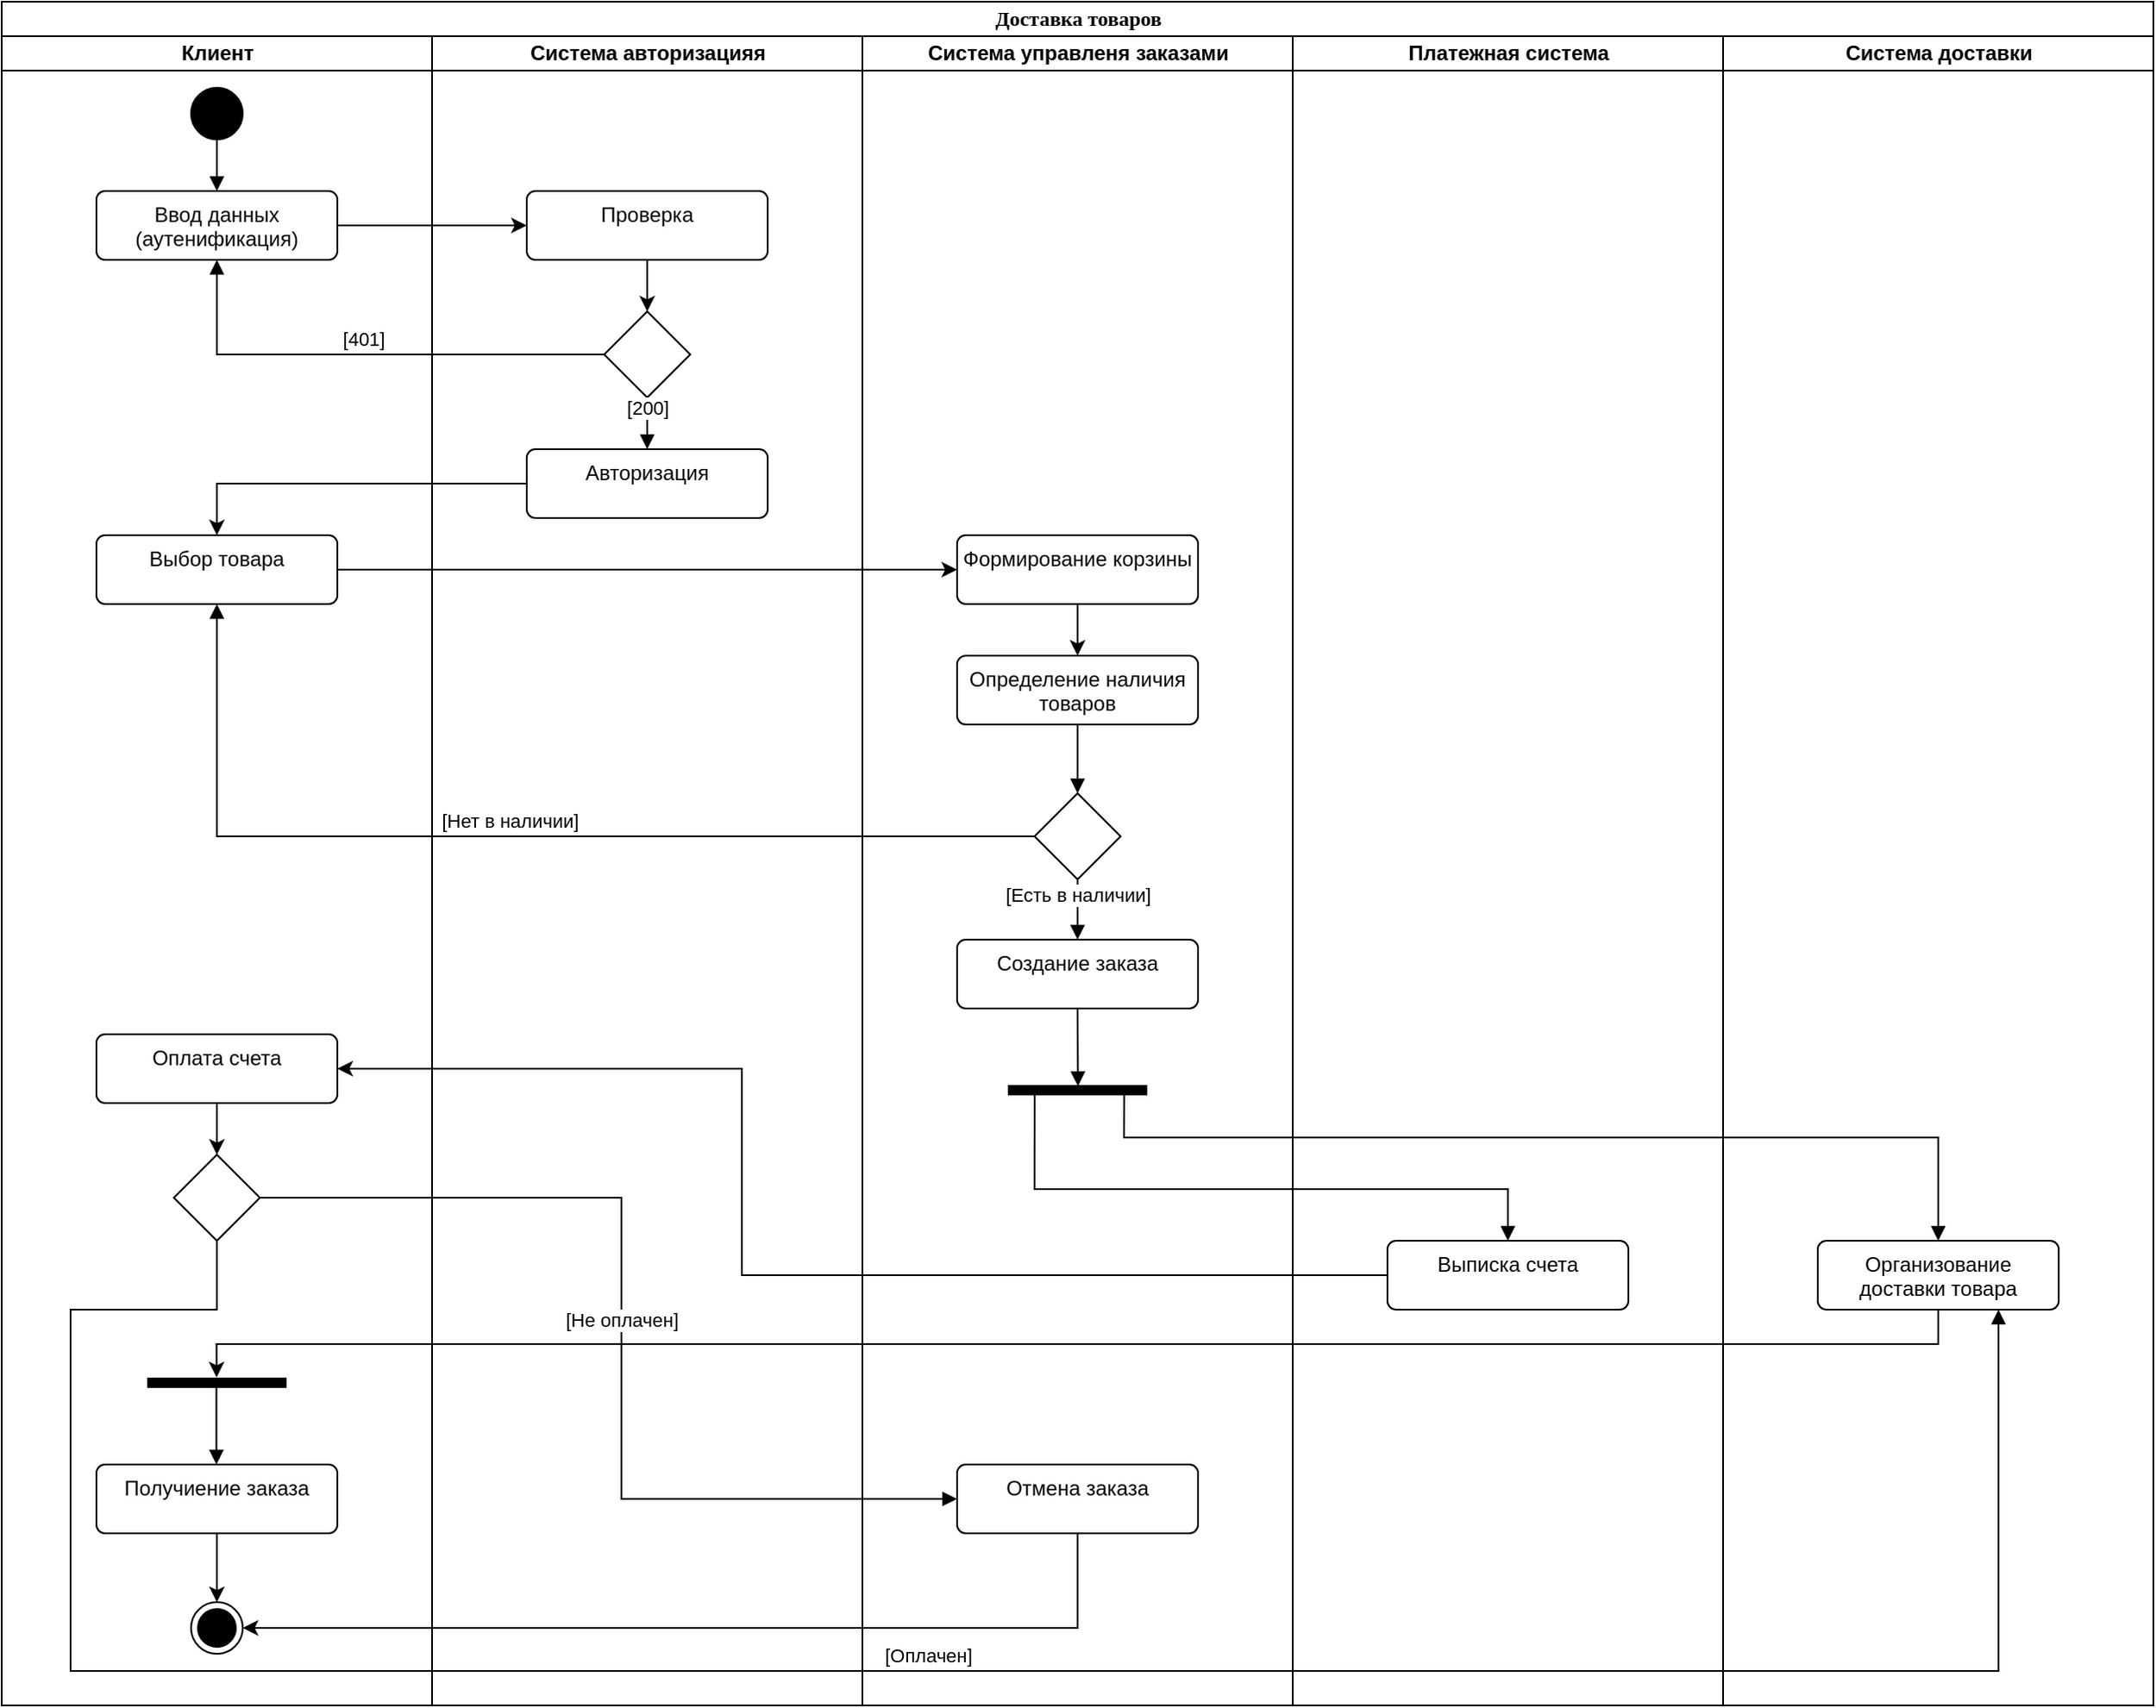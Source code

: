 <mxfile version="24.1.0" type="device">
  <diagram name="Страница — 1" id="q1IAY-B4qqAMLcfFCoJ3">
    <mxGraphModel dx="1400" dy="839" grid="1" gridSize="10" guides="1" tooltips="1" connect="1" arrows="1" fold="1" page="1" pageScale="1" pageWidth="827" pageHeight="1169" math="0" shadow="0">
      <root>
        <mxCell id="0" />
        <mxCell id="1" parent="0" />
        <mxCell id="TzxpcZmJhs_pAKCIsKCq-67" value="Доставка товаров" style="swimlane;html=1;childLayout=stackLayout;startSize=20;rounded=0;shadow=0;comic=0;labelBackgroundColor=none;strokeWidth=1;fontFamily=Verdana;fontSize=12;align=center;" parent="1" vertex="1">
          <mxGeometry x="40" y="20" width="1250" height="990" as="geometry" />
        </mxCell>
        <mxCell id="TzxpcZmJhs_pAKCIsKCq-68" value="Клиент" style="swimlane;html=1;startSize=20;" parent="TzxpcZmJhs_pAKCIsKCq-67" vertex="1">
          <mxGeometry y="20" width="250" height="970" as="geometry" />
        </mxCell>
        <mxCell id="JCybk9MPAl80jpgAVRps-1" value="" style="ellipse;fillColor=strokeColor;html=1;" parent="TzxpcZmJhs_pAKCIsKCq-68" vertex="1">
          <mxGeometry x="110" y="30" width="30" height="30" as="geometry" />
        </mxCell>
        <mxCell id="JCybk9MPAl80jpgAVRps-2" value="Ввод данных (аутенификация)" style="html=1;align=center;verticalAlign=top;rounded=1;absoluteArcSize=1;arcSize=10;dashed=0;whiteSpace=wrap;" parent="TzxpcZmJhs_pAKCIsKCq-68" vertex="1">
          <mxGeometry x="55" y="90" width="140" height="40" as="geometry" />
        </mxCell>
        <mxCell id="JCybk9MPAl80jpgAVRps-10" value="" style="html=1;verticalAlign=bottom;endArrow=block;curved=0;rounded=0;exitX=0.5;exitY=1;exitDx=0;exitDy=0;" parent="TzxpcZmJhs_pAKCIsKCq-68" source="JCybk9MPAl80jpgAVRps-1" target="JCybk9MPAl80jpgAVRps-2" edge="1">
          <mxGeometry width="80" relative="1" as="geometry">
            <mxPoint x="170" y="160" as="sourcePoint" />
            <mxPoint x="160" y="110" as="targetPoint" />
          </mxGeometry>
        </mxCell>
        <mxCell id="JCybk9MPAl80jpgAVRps-12" value="Выбор товара" style="html=1;align=center;verticalAlign=top;rounded=1;absoluteArcSize=1;arcSize=10;dashed=0;whiteSpace=wrap;" parent="TzxpcZmJhs_pAKCIsKCq-68" vertex="1">
          <mxGeometry x="55" y="290" width="140" height="40" as="geometry" />
        </mxCell>
        <mxCell id="TzxpcZmJhs_pAKCIsKCq-121" style="edgeStyle=orthogonalEdgeStyle;rounded=0;orthogonalLoop=1;jettySize=auto;html=1;exitX=0.5;exitY=1;exitDx=0;exitDy=0;entryX=0.5;entryY=0;entryDx=0;entryDy=0;" parent="TzxpcZmJhs_pAKCIsKCq-68" source="TzxpcZmJhs_pAKCIsKCq-4" target="TzxpcZmJhs_pAKCIsKCq-114" edge="1">
          <mxGeometry relative="1" as="geometry" />
        </mxCell>
        <mxCell id="TzxpcZmJhs_pAKCIsKCq-4" value="Оплата счета" style="html=1;align=center;verticalAlign=top;rounded=1;absoluteArcSize=1;arcSize=10;dashed=0;whiteSpace=wrap;" parent="TzxpcZmJhs_pAKCIsKCq-68" vertex="1">
          <mxGeometry x="55" y="580" width="140" height="40" as="geometry" />
        </mxCell>
        <mxCell id="TzxpcZmJhs_pAKCIsKCq-101" style="edgeStyle=orthogonalEdgeStyle;rounded=0;orthogonalLoop=1;jettySize=auto;html=1;exitX=0.5;exitY=1;exitDx=0;exitDy=0;" parent="TzxpcZmJhs_pAKCIsKCq-68" source="TzxpcZmJhs_pAKCIsKCq-94" target="TzxpcZmJhs_pAKCIsKCq-95" edge="1">
          <mxGeometry relative="1" as="geometry" />
        </mxCell>
        <mxCell id="TzxpcZmJhs_pAKCIsKCq-94" value="Получиение заказа" style="html=1;align=center;verticalAlign=top;rounded=1;absoluteArcSize=1;arcSize=10;dashed=0;whiteSpace=wrap;" parent="TzxpcZmJhs_pAKCIsKCq-68" vertex="1">
          <mxGeometry x="55" y="830" width="140" height="40" as="geometry" />
        </mxCell>
        <mxCell id="TzxpcZmJhs_pAKCIsKCq-95" value="" style="ellipse;html=1;shape=endState;fillColor=strokeColor;" parent="TzxpcZmJhs_pAKCIsKCq-68" vertex="1">
          <mxGeometry x="110" y="910" width="30" height="30" as="geometry" />
        </mxCell>
        <mxCell id="TzxpcZmJhs_pAKCIsKCq-96" value="" style="html=1;points=[];perimeter=orthogonalPerimeter;fillColor=strokeColor;direction=south;" parent="TzxpcZmJhs_pAKCIsKCq-68" vertex="1">
          <mxGeometry x="85" y="780" width="80" height="5" as="geometry" />
        </mxCell>
        <mxCell id="TzxpcZmJhs_pAKCIsKCq-100" value="" style="html=1;verticalAlign=bottom;endArrow=block;curved=0;rounded=0;exitX=0.5;exitY=1;exitDx=0;exitDy=0;entryX=0.498;entryY=0;entryDx=0;entryDy=0;entryPerimeter=0;" parent="TzxpcZmJhs_pAKCIsKCq-68" target="TzxpcZmJhs_pAKCIsKCq-94" edge="1">
          <mxGeometry width="80" relative="1" as="geometry">
            <mxPoint x="124.72" y="785" as="sourcePoint" />
            <mxPoint x="124.72" y="825" as="targetPoint" />
          </mxGeometry>
        </mxCell>
        <mxCell id="TzxpcZmJhs_pAKCIsKCq-114" value="" style="rhombus;" parent="TzxpcZmJhs_pAKCIsKCq-68" vertex="1">
          <mxGeometry x="100" y="650" width="50" height="50" as="geometry" />
        </mxCell>
        <mxCell id="TzxpcZmJhs_pAKCIsKCq-69" value="Система авторизацияя" style="swimlane;html=1;startSize=20;" parent="TzxpcZmJhs_pAKCIsKCq-67" vertex="1">
          <mxGeometry x="250" y="20" width="250" height="970" as="geometry" />
        </mxCell>
        <mxCell id="TzxpcZmJhs_pAKCIsKCq-78" style="edgeStyle=orthogonalEdgeStyle;rounded=0;orthogonalLoop=1;jettySize=auto;html=1;exitX=0.5;exitY=1;exitDx=0;exitDy=0;" parent="TzxpcZmJhs_pAKCIsKCq-69" source="JCybk9MPAl80jpgAVRps-3" target="JCybk9MPAl80jpgAVRps-4" edge="1">
          <mxGeometry relative="1" as="geometry" />
        </mxCell>
        <mxCell id="JCybk9MPAl80jpgAVRps-3" value="Проверка" style="html=1;align=center;verticalAlign=top;rounded=1;absoluteArcSize=1;arcSize=10;dashed=0;whiteSpace=wrap;" parent="TzxpcZmJhs_pAKCIsKCq-69" vertex="1">
          <mxGeometry x="55" y="90" width="140" height="40" as="geometry" />
        </mxCell>
        <mxCell id="JCybk9MPAl80jpgAVRps-5" value="Авторизация" style="html=1;align=center;verticalAlign=top;rounded=1;absoluteArcSize=1;arcSize=10;dashed=0;whiteSpace=wrap;" parent="TzxpcZmJhs_pAKCIsKCq-69" vertex="1">
          <mxGeometry x="55" y="240" width="140" height="40" as="geometry" />
        </mxCell>
        <mxCell id="JCybk9MPAl80jpgAVRps-4" value="" style="rhombus;" parent="TzxpcZmJhs_pAKCIsKCq-69" vertex="1">
          <mxGeometry x="100" y="160" width="50" height="50" as="geometry" />
        </mxCell>
        <mxCell id="TzxpcZmJhs_pAKCIsKCq-79" value="[200]" style="html=1;verticalAlign=bottom;endArrow=block;curved=0;rounded=0;exitX=0.5;exitY=1;exitDx=0;exitDy=0;" parent="TzxpcZmJhs_pAKCIsKCq-69" source="JCybk9MPAl80jpgAVRps-4" target="JCybk9MPAl80jpgAVRps-5" edge="1">
          <mxGeometry width="80" relative="1" as="geometry">
            <mxPoint x="120" y="220" as="sourcePoint" />
            <mxPoint x="200" y="220" as="targetPoint" />
          </mxGeometry>
        </mxCell>
        <mxCell id="TzxpcZmJhs_pAKCIsKCq-77" style="edgeStyle=orthogonalEdgeStyle;rounded=0;orthogonalLoop=1;jettySize=auto;html=1;exitX=1;exitY=0.5;exitDx=0;exitDy=0;entryX=0;entryY=0.5;entryDx=0;entryDy=0;" parent="TzxpcZmJhs_pAKCIsKCq-67" source="JCybk9MPAl80jpgAVRps-2" target="JCybk9MPAl80jpgAVRps-3" edge="1">
          <mxGeometry relative="1" as="geometry" />
        </mxCell>
        <mxCell id="TzxpcZmJhs_pAKCIsKCq-80" value="[401]" style="html=1;verticalAlign=bottom;endArrow=block;curved=0;rounded=0;exitX=0;exitY=0.5;exitDx=0;exitDy=0;entryX=0.5;entryY=1;entryDx=0;entryDy=0;entryPerimeter=0;" parent="TzxpcZmJhs_pAKCIsKCq-67" source="JCybk9MPAl80jpgAVRps-4" target="JCybk9MPAl80jpgAVRps-2" edge="1">
          <mxGeometry width="80" relative="1" as="geometry">
            <mxPoint x="370" y="240" as="sourcePoint" />
            <mxPoint x="450" y="240" as="targetPoint" />
            <Array as="points">
              <mxPoint x="125" y="205" />
            </Array>
          </mxGeometry>
        </mxCell>
        <mxCell id="TzxpcZmJhs_pAKCIsKCq-81" style="edgeStyle=orthogonalEdgeStyle;rounded=0;orthogonalLoop=1;jettySize=auto;html=1;exitX=0;exitY=0.5;exitDx=0;exitDy=0;entryX=0.5;entryY=0;entryDx=0;entryDy=0;" parent="TzxpcZmJhs_pAKCIsKCq-67" source="JCybk9MPAl80jpgAVRps-5" target="JCybk9MPAl80jpgAVRps-12" edge="1">
          <mxGeometry relative="1" as="geometry" />
        </mxCell>
        <mxCell id="TzxpcZmJhs_pAKCIsKCq-82" style="edgeStyle=orthogonalEdgeStyle;rounded=0;orthogonalLoop=1;jettySize=auto;html=1;exitX=1;exitY=0.5;exitDx=0;exitDy=0;" parent="TzxpcZmJhs_pAKCIsKCq-67" source="JCybk9MPAl80jpgAVRps-12" target="JCybk9MPAl80jpgAVRps-13" edge="1">
          <mxGeometry relative="1" as="geometry" />
        </mxCell>
        <mxCell id="TzxpcZmJhs_pAKCIsKCq-70" value="Система управленя заказами" style="swimlane;html=1;startSize=20;" parent="TzxpcZmJhs_pAKCIsKCq-67" vertex="1">
          <mxGeometry x="500" y="20" width="250" height="970" as="geometry" />
        </mxCell>
        <mxCell id="TzxpcZmJhs_pAKCIsKCq-85" style="edgeStyle=orthogonalEdgeStyle;rounded=0;orthogonalLoop=1;jettySize=auto;html=1;exitX=0.5;exitY=1;exitDx=0;exitDy=0;" parent="TzxpcZmJhs_pAKCIsKCq-70" source="JCybk9MPAl80jpgAVRps-13" target="JCybk9MPAl80jpgAVRps-14" edge="1">
          <mxGeometry relative="1" as="geometry" />
        </mxCell>
        <mxCell id="JCybk9MPAl80jpgAVRps-13" value="Формирование корзины" style="html=1;align=center;verticalAlign=top;rounded=1;absoluteArcSize=1;arcSize=10;dashed=0;whiteSpace=wrap;" parent="TzxpcZmJhs_pAKCIsKCq-70" vertex="1">
          <mxGeometry x="55" y="290" width="140" height="40" as="geometry" />
        </mxCell>
        <mxCell id="JCybk9MPAl80jpgAVRps-14" value="Определение наличия товаров" style="html=1;align=center;verticalAlign=top;rounded=1;absoluteArcSize=1;arcSize=10;dashed=0;whiteSpace=wrap;" parent="TzxpcZmJhs_pAKCIsKCq-70" vertex="1">
          <mxGeometry x="55" y="360" width="140" height="40" as="geometry" />
        </mxCell>
        <mxCell id="JCybk9MPAl80jpgAVRps-15" value="" style="rhombus;" parent="TzxpcZmJhs_pAKCIsKCq-70" vertex="1">
          <mxGeometry x="100" y="440" width="50" height="50" as="geometry" />
        </mxCell>
        <mxCell id="JCybk9MPAl80jpgAVRps-22" value="" style="html=1;verticalAlign=bottom;endArrow=block;curved=0;rounded=0;exitX=0.5;exitY=1;exitDx=0;exitDy=0;entryX=0.5;entryY=0;entryDx=0;entryDy=0;" parent="TzxpcZmJhs_pAKCIsKCq-70" source="JCybk9MPAl80jpgAVRps-14" target="JCybk9MPAl80jpgAVRps-15" edge="1">
          <mxGeometry width="80" relative="1" as="geometry">
            <mxPoint x="-195" y="410" as="sourcePoint" />
            <mxPoint x="-115" y="410" as="targetPoint" />
          </mxGeometry>
        </mxCell>
        <mxCell id="TzxpcZmJhs_pAKCIsKCq-1" value="Создание заказа" style="html=1;align=center;verticalAlign=top;rounded=1;absoluteArcSize=1;arcSize=10;dashed=0;whiteSpace=wrap;" parent="TzxpcZmJhs_pAKCIsKCq-70" vertex="1">
          <mxGeometry x="55" y="525" width="140" height="40" as="geometry" />
        </mxCell>
        <mxCell id="TzxpcZmJhs_pAKCIsKCq-2" value="[Есть в наличии]" style="html=1;verticalAlign=bottom;endArrow=block;curved=0;rounded=0;exitX=0.5;exitY=1;exitDx=0;exitDy=0;entryX=0.5;entryY=0;entryDx=0;entryDy=0;" parent="TzxpcZmJhs_pAKCIsKCq-70" source="JCybk9MPAl80jpgAVRps-15" target="TzxpcZmJhs_pAKCIsKCq-1" edge="1">
          <mxGeometry width="80" relative="1" as="geometry">
            <mxPoint x="-185" y="470" as="sourcePoint" />
            <mxPoint x="-105" y="470" as="targetPoint" />
          </mxGeometry>
        </mxCell>
        <mxCell id="TzxpcZmJhs_pAKCIsKCq-87" value="" style="html=1;points=[];perimeter=orthogonalPerimeter;fillColor=strokeColor;direction=south;" parent="TzxpcZmJhs_pAKCIsKCq-70" vertex="1">
          <mxGeometry x="85" y="610" width="80" height="5" as="geometry" />
        </mxCell>
        <mxCell id="TzxpcZmJhs_pAKCIsKCq-89" value="" style="html=1;verticalAlign=bottom;endArrow=block;curved=0;rounded=0;exitX=0.5;exitY=1;exitDx=0;exitDy=0;entryX=0.038;entryY=0.497;entryDx=0;entryDy=0;entryPerimeter=0;" parent="TzxpcZmJhs_pAKCIsKCq-70" source="TzxpcZmJhs_pAKCIsKCq-1" target="TzxpcZmJhs_pAKCIsKCq-87" edge="1">
          <mxGeometry width="80" relative="1" as="geometry">
            <mxPoint x="120" y="590" as="sourcePoint" />
            <mxPoint x="190" y="640" as="targetPoint" />
          </mxGeometry>
        </mxCell>
        <mxCell id="TzxpcZmJhs_pAKCIsKCq-112" value="Отмена заказа" style="html=1;align=center;verticalAlign=top;rounded=1;absoluteArcSize=1;arcSize=10;dashed=0;whiteSpace=wrap;" parent="TzxpcZmJhs_pAKCIsKCq-70" vertex="1">
          <mxGeometry x="55" y="830" width="140" height="40" as="geometry" />
        </mxCell>
        <mxCell id="TzxpcZmJhs_pAKCIsKCq-102" value="Lane 3" style="swimlane;html=1;startSize=20;" parent="TzxpcZmJhs_pAKCIsKCq-67" vertex="1">
          <mxGeometry x="750" y="20" width="250" height="970" as="geometry" />
        </mxCell>
        <mxCell id="TzxpcZmJhs_pAKCIsKCq-122" value="[Не оплачен]" style="html=1;verticalAlign=bottom;endArrow=block;curved=0;rounded=0;exitX=1;exitY=0.5;exitDx=0;exitDy=0;entryX=0;entryY=0.5;entryDx=0;entryDy=0;" parent="TzxpcZmJhs_pAKCIsKCq-67" source="TzxpcZmJhs_pAKCIsKCq-114" target="TzxpcZmJhs_pAKCIsKCq-112" edge="1">
          <mxGeometry width="80" relative="1" as="geometry">
            <mxPoint x="360" y="660" as="sourcePoint" />
            <mxPoint x="440" y="660" as="targetPoint" />
            <Array as="points">
              <mxPoint x="360" y="695" />
              <mxPoint x="360" y="870" />
            </Array>
          </mxGeometry>
        </mxCell>
        <mxCell id="TzxpcZmJhs_pAKCIsKCq-124" style="edgeStyle=orthogonalEdgeStyle;rounded=0;orthogonalLoop=1;jettySize=auto;html=1;exitX=0.5;exitY=1;exitDx=0;exitDy=0;entryX=1;entryY=0.5;entryDx=0;entryDy=0;" parent="TzxpcZmJhs_pAKCIsKCq-67" source="TzxpcZmJhs_pAKCIsKCq-112" target="TzxpcZmJhs_pAKCIsKCq-95" edge="1">
          <mxGeometry relative="1" as="geometry" />
        </mxCell>
        <mxCell id="TzxpcZmJhs_pAKCIsKCq-113" value="[Нет в наличии]" style="html=1;verticalAlign=bottom;endArrow=block;curved=0;rounded=0;exitX=0;exitY=0.5;exitDx=0;exitDy=0;entryX=0.5;entryY=1;entryDx=0;entryDy=0;" parent="TzxpcZmJhs_pAKCIsKCq-67" source="JCybk9MPAl80jpgAVRps-15" target="JCybk9MPAl80jpgAVRps-12" edge="1">
          <mxGeometry width="80" relative="1" as="geometry">
            <mxPoint x="620" y="630" as="sourcePoint" />
            <mxPoint x="700" y="630" as="targetPoint" />
            <Array as="points">
              <mxPoint x="540" y="485" />
              <mxPoint x="125" y="485" />
            </Array>
          </mxGeometry>
        </mxCell>
        <mxCell id="TzxpcZmJhs_pAKCIsKCq-71" value="Платежная система" style="swimlane;html=1;startSize=20;" parent="1" vertex="1">
          <mxGeometry x="790" y="40" width="250" height="970" as="geometry" />
        </mxCell>
        <mxCell id="TzxpcZmJhs_pAKCIsKCq-3" value="Выписка счета" style="html=1;align=center;verticalAlign=top;rounded=1;absoluteArcSize=1;arcSize=10;dashed=0;whiteSpace=wrap;" parent="TzxpcZmJhs_pAKCIsKCq-71" vertex="1">
          <mxGeometry x="55" y="700" width="140" height="40" as="geometry" />
        </mxCell>
        <mxCell id="TzxpcZmJhs_pAKCIsKCq-83" value="Система доставки" style="swimlane;html=1;startSize=20;" parent="1" vertex="1">
          <mxGeometry x="1040" y="40" width="250" height="970" as="geometry" />
        </mxCell>
        <mxCell id="TzxpcZmJhs_pAKCIsKCq-91" value="Организование доставки товара" style="html=1;align=center;verticalAlign=top;rounded=1;absoluteArcSize=1;arcSize=10;dashed=0;whiteSpace=wrap;" parent="TzxpcZmJhs_pAKCIsKCq-83" vertex="1">
          <mxGeometry x="55" y="700" width="140" height="40" as="geometry" />
        </mxCell>
        <mxCell id="TzxpcZmJhs_pAKCIsKCq-90" value="" style="html=1;verticalAlign=bottom;endArrow=block;curved=0;rounded=0;exitX=0.952;exitY=0.811;exitDx=0;exitDy=0;exitPerimeter=0;entryX=0.5;entryY=0;entryDx=0;entryDy=0;" parent="1" source="TzxpcZmJhs_pAKCIsKCq-87" target="TzxpcZmJhs_pAKCIsKCq-3" edge="1">
          <mxGeometry x="0.0" width="80" relative="1" as="geometry">
            <mxPoint x="639.8" y="655.205" as="sourcePoint" />
            <mxPoint x="915" y="710" as="targetPoint" />
            <Array as="points">
              <mxPoint x="640" y="710" />
              <mxPoint x="915" y="710" />
            </Array>
            <mxPoint as="offset" />
          </mxGeometry>
        </mxCell>
        <mxCell id="TzxpcZmJhs_pAKCIsKCq-92" value="" style="html=1;verticalAlign=bottom;endArrow=block;curved=0;rounded=0;exitX=0.915;exitY=0.161;exitDx=0;exitDy=0;exitPerimeter=0;entryX=0.5;entryY=0;entryDx=0;entryDy=0;" parent="1" source="TzxpcZmJhs_pAKCIsKCq-87" target="TzxpcZmJhs_pAKCIsKCq-91" edge="1">
          <mxGeometry width="80" relative="1" as="geometry">
            <mxPoint x="730" y="710" as="sourcePoint" />
            <mxPoint x="810" y="710" as="targetPoint" />
            <Array as="points">
              <mxPoint x="692" y="680" />
              <mxPoint x="1165" y="680" />
            </Array>
          </mxGeometry>
        </mxCell>
        <mxCell id="TzxpcZmJhs_pAKCIsKCq-98" style="edgeStyle=orthogonalEdgeStyle;rounded=0;orthogonalLoop=1;jettySize=auto;html=1;exitX=0.5;exitY=1;exitDx=0;exitDy=0;entryX=-0.128;entryY=0.502;entryDx=0;entryDy=0;entryPerimeter=0;" parent="1" source="TzxpcZmJhs_pAKCIsKCq-91" target="TzxpcZmJhs_pAKCIsKCq-96" edge="1">
          <mxGeometry relative="1" as="geometry">
            <mxPoint x="165" y="819" as="targetPoint" />
          </mxGeometry>
        </mxCell>
        <mxCell id="TzxpcZmJhs_pAKCIsKCq-123" style="edgeStyle=orthogonalEdgeStyle;rounded=0;orthogonalLoop=1;jettySize=auto;html=1;exitX=0;exitY=0.5;exitDx=0;exitDy=0;entryX=1;entryY=0.5;entryDx=0;entryDy=0;" parent="1" source="TzxpcZmJhs_pAKCIsKCq-3" target="TzxpcZmJhs_pAKCIsKCq-4" edge="1">
          <mxGeometry relative="1" as="geometry">
            <Array as="points">
              <mxPoint x="470" y="760" />
              <mxPoint x="470" y="640" />
            </Array>
          </mxGeometry>
        </mxCell>
        <mxCell id="TzxpcZmJhs_pAKCIsKCq-120" value="[Оплачен]" style="html=1;verticalAlign=bottom;endArrow=block;curved=0;rounded=0;exitX=0.5;exitY=1;exitDx=0;exitDy=0;entryX=0.75;entryY=1;entryDx=0;entryDy=0;" parent="1" source="TzxpcZmJhs_pAKCIsKCq-114" target="TzxpcZmJhs_pAKCIsKCq-91" edge="1">
          <mxGeometry width="80" relative="1" as="geometry">
            <mxPoint x="220" y="740" as="sourcePoint" />
            <mxPoint x="300" y="740" as="targetPoint" />
            <Array as="points">
              <mxPoint x="165" y="780" />
              <mxPoint x="80" y="780" />
              <mxPoint x="80" y="990" />
              <mxPoint x="1200" y="990" />
            </Array>
          </mxGeometry>
        </mxCell>
      </root>
    </mxGraphModel>
  </diagram>
</mxfile>
